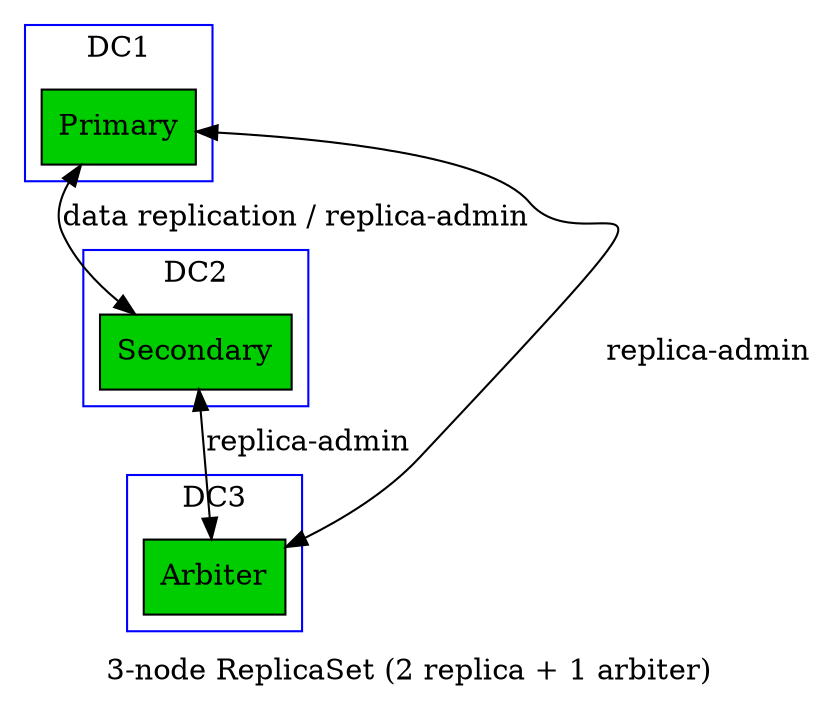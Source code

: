 digraph ReplicaSet {
	label = "3-node ReplicaSet (2 replica + 1 arbiter)"
	bgcolor = transparent

	node [shape = "rectangle" style = filled fillcolor = "green3"]
	subgraph cluster_dc1 {
		label = "DC1"
		color = blue

		Primary
	}

	subgraph cluster_dc2 {
		label = "DC2"
		color = blue

		Secondary
	}

	subgraph cluster_dc3 {
		label = "DC3"
		color = blue

		Arbiter
	}

	Primary -> Secondary [dir = both label = "data replication / replica-admin"]
	Primary -> Arbiter [dir = both label = "replica-admin"]
	Secondary -> Arbiter [dir = both label = "replica-admin"]
}
